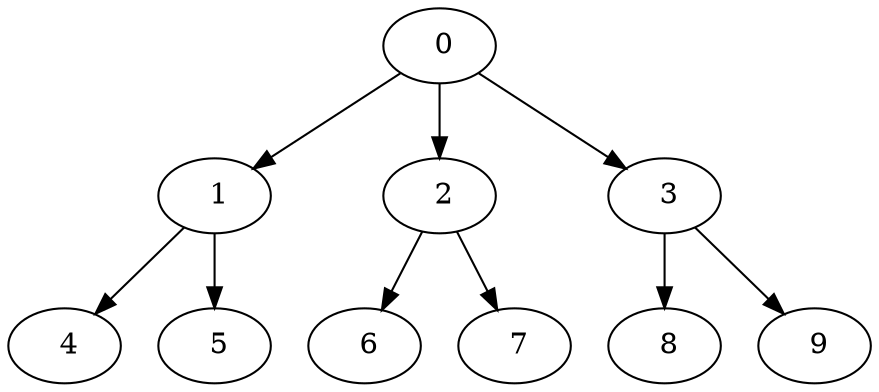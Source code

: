 digraph mytree {
" 0" -> " 1";
" 0" -> " 2";
" 0" -> " 3";
" 1" -> " 4";
" 1" -> " 5";
" 2" -> " 6";
" 2" -> " 7";
" 3" -> " 8";
" 3" -> " 9";
" 4";
" 5";
" 6";
" 7";
" 8";
" 9";
}
